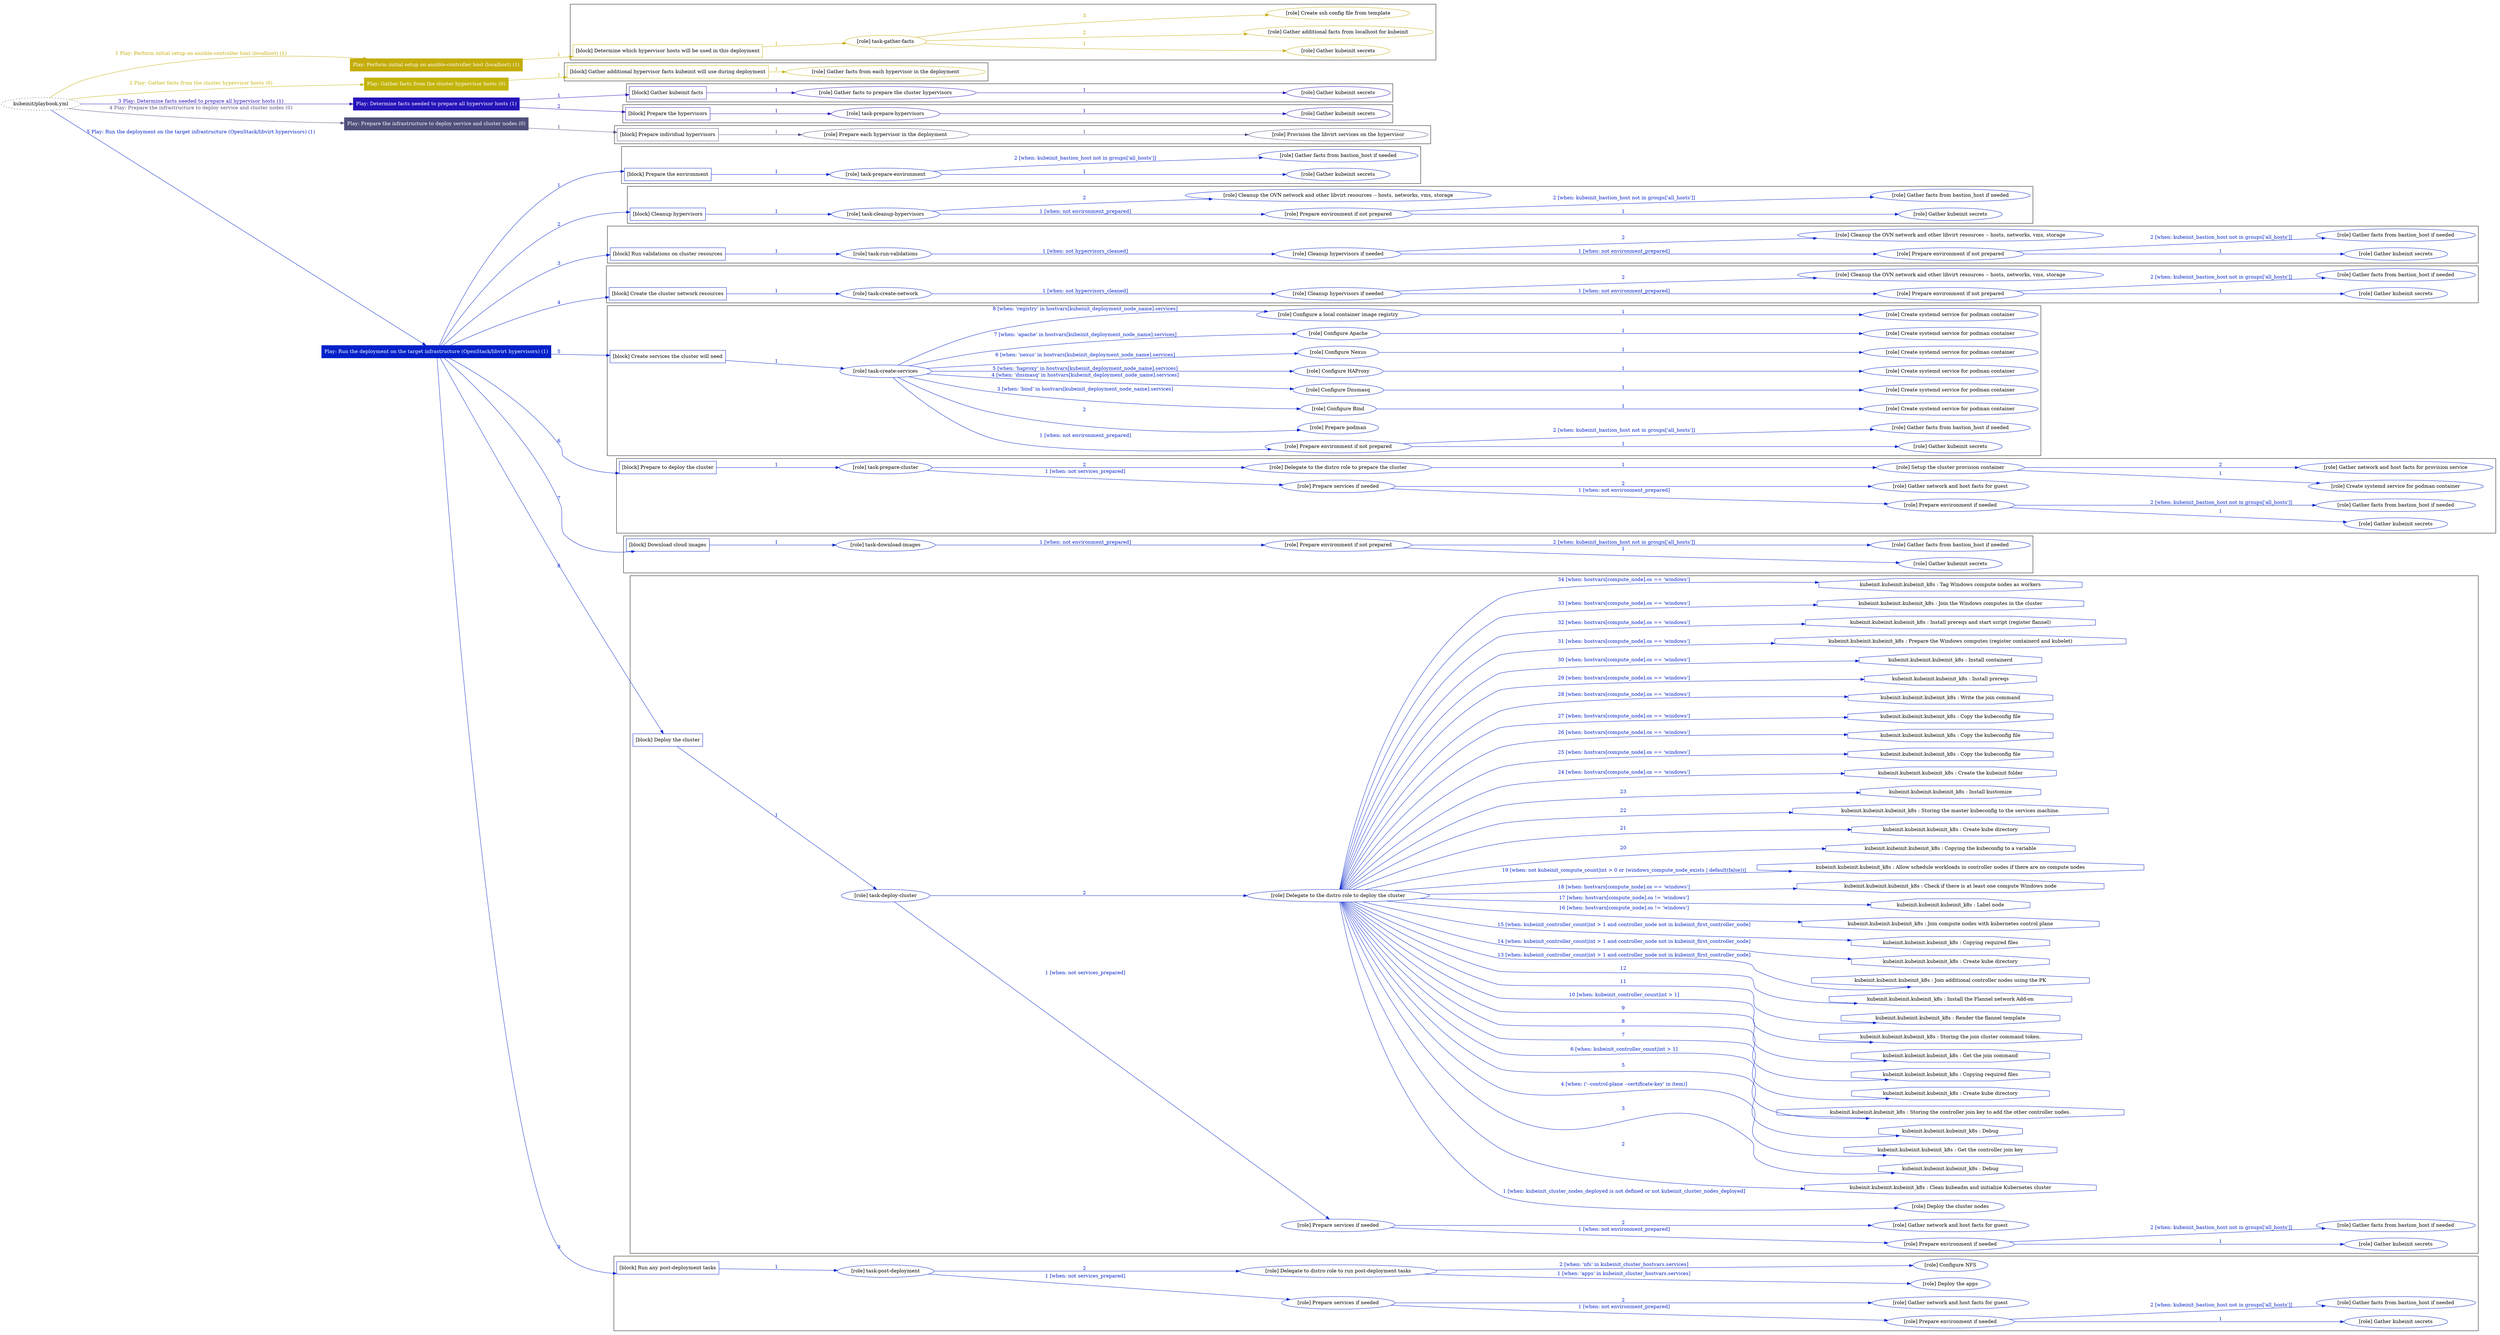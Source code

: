 digraph {
	graph [concentrate=true ordering=in rankdir=LR ratio=fill]
	edge [esep=5 sep=10]
	"kubeinit/playbook.yml" [URL="/home/runner/work/kubeinit/kubeinit/kubeinit/playbook.yml" id=playbook_e9510825 style=dotted]
	"kubeinit/playbook.yml" -> play_8730be8c [label="1 Play: Perform initial setup on ansible-controller host (localhost) (1)" color="#c4ac08" fontcolor="#c4ac08" id=edge_play_8730be8c labeltooltip="1 Play: Perform initial setup on ansible-controller host (localhost) (1)" tooltip="1 Play: Perform initial setup on ansible-controller host (localhost) (1)"]
	subgraph "Play: Perform initial setup on ansible-controller host (localhost) (1)" {
		play_8730be8c [label="Play: Perform initial setup on ansible-controller host (localhost) (1)" URL="/home/runner/work/kubeinit/kubeinit/kubeinit/playbook.yml" color="#c4ac08" fontcolor="#ffffff" id=play_8730be8c shape=box style=filled tooltip=localhost]
		play_8730be8c -> block_a9883955 [label=1 color="#c4ac08" fontcolor="#c4ac08" id=edge_block_a9883955 labeltooltip=1 tooltip=1]
		subgraph cluster_block_a9883955 {
			block_a9883955 [label="[block] Determine which hypervisor hosts will be used in this deployment" URL="/home/runner/work/kubeinit/kubeinit/kubeinit/playbook.yml" color="#c4ac08" id=block_a9883955 labeltooltip="Determine which hypervisor hosts will be used in this deployment" shape=box tooltip="Determine which hypervisor hosts will be used in this deployment"]
			block_a9883955 -> role_b95018ca [label="1 " color="#c4ac08" fontcolor="#c4ac08" id=edge_role_b95018ca labeltooltip="1 " tooltip="1 "]
			subgraph "task-gather-facts" {
				role_b95018ca [label="[role] task-gather-facts" URL="/home/runner/work/kubeinit/kubeinit/kubeinit/playbook.yml" color="#c4ac08" id=role_b95018ca tooltip="task-gather-facts"]
				role_b95018ca -> role_d6f776a0 [label="1 " color="#c4ac08" fontcolor="#c4ac08" id=edge_role_d6f776a0 labeltooltip="1 " tooltip="1 "]
				subgraph "Gather kubeinit secrets" {
					role_d6f776a0 [label="[role] Gather kubeinit secrets" URL="/home/runner/.ansible/collections/ansible_collections/kubeinit/kubeinit/roles/kubeinit_prepare/tasks/build_hypervisors_group.yml" color="#c4ac08" id=role_d6f776a0 tooltip="Gather kubeinit secrets"]
				}
				role_b95018ca -> role_3dc9d0b1 [label="2 " color="#c4ac08" fontcolor="#c4ac08" id=edge_role_3dc9d0b1 labeltooltip="2 " tooltip="2 "]
				subgraph "Gather additional facts from localhost for kubeinit" {
					role_3dc9d0b1 [label="[role] Gather additional facts from localhost for kubeinit" URL="/home/runner/.ansible/collections/ansible_collections/kubeinit/kubeinit/roles/kubeinit_prepare/tasks/build_hypervisors_group.yml" color="#c4ac08" id=role_3dc9d0b1 tooltip="Gather additional facts from localhost for kubeinit"]
				}
				role_b95018ca -> role_147527cf [label="3 " color="#c4ac08" fontcolor="#c4ac08" id=edge_role_147527cf labeltooltip="3 " tooltip="3 "]
				subgraph "Create ssh config file from template" {
					role_147527cf [label="[role] Create ssh config file from template" URL="/home/runner/.ansible/collections/ansible_collections/kubeinit/kubeinit/roles/kubeinit_prepare/tasks/build_hypervisors_group.yml" color="#c4ac08" id=role_147527cf tooltip="Create ssh config file from template"]
				}
			}
		}
	}
	"kubeinit/playbook.yml" -> play_02eb6230 [label="2 Play: Gather facts from the cluster hypervisor hosts (0)" color="#c3b409" fontcolor="#c3b409" id=edge_play_02eb6230 labeltooltip="2 Play: Gather facts from the cluster hypervisor hosts (0)" tooltip="2 Play: Gather facts from the cluster hypervisor hosts (0)"]
	subgraph "Play: Gather facts from the cluster hypervisor hosts (0)" {
		play_02eb6230 [label="Play: Gather facts from the cluster hypervisor hosts (0)" URL="/home/runner/work/kubeinit/kubeinit/kubeinit/playbook.yml" color="#c3b409" fontcolor="#ffffff" id=play_02eb6230 shape=box style=filled tooltip="Play: Gather facts from the cluster hypervisor hosts (0)"]
		play_02eb6230 -> block_4411726d [label=1 color="#c3b409" fontcolor="#c3b409" id=edge_block_4411726d labeltooltip=1 tooltip=1]
		subgraph cluster_block_4411726d {
			block_4411726d [label="[block] Gather additional hypervisor facts kubeinit will use during deployment" URL="/home/runner/work/kubeinit/kubeinit/kubeinit/playbook.yml" color="#c3b409" id=block_4411726d labeltooltip="Gather additional hypervisor facts kubeinit will use during deployment" shape=box tooltip="Gather additional hypervisor facts kubeinit will use during deployment"]
			block_4411726d -> role_e200f3ae [label="1 " color="#c3b409" fontcolor="#c3b409" id=edge_role_e200f3ae labeltooltip="1 " tooltip="1 "]
			subgraph "Gather facts from each hypervisor in the deployment" {
				role_e200f3ae [label="[role] Gather facts from each hypervisor in the deployment" URL="/home/runner/work/kubeinit/kubeinit/kubeinit/playbook.yml" color="#c3b409" id=role_e200f3ae tooltip="Gather facts from each hypervisor in the deployment"]
			}
		}
	}
	"kubeinit/playbook.yml" -> play_247bb295 [label="3 Play: Determine facts needed to prepare all hypervisor hosts (1)" color="#2513b9" fontcolor="#2513b9" id=edge_play_247bb295 labeltooltip="3 Play: Determine facts needed to prepare all hypervisor hosts (1)" tooltip="3 Play: Determine facts needed to prepare all hypervisor hosts (1)"]
	subgraph "Play: Determine facts needed to prepare all hypervisor hosts (1)" {
		play_247bb295 [label="Play: Determine facts needed to prepare all hypervisor hosts (1)" URL="/home/runner/work/kubeinit/kubeinit/kubeinit/playbook.yml" color="#2513b9" fontcolor="#ffffff" id=play_247bb295 shape=box style=filled tooltip=localhost]
		play_247bb295 -> block_ebdf1890 [label=1 color="#2513b9" fontcolor="#2513b9" id=edge_block_ebdf1890 labeltooltip=1 tooltip=1]
		subgraph cluster_block_ebdf1890 {
			block_ebdf1890 [label="[block] Gather kubeinit facts" URL="/home/runner/work/kubeinit/kubeinit/kubeinit/playbook.yml" color="#2513b9" id=block_ebdf1890 labeltooltip="Gather kubeinit facts" shape=box tooltip="Gather kubeinit facts"]
			block_ebdf1890 -> role_be78a6ff [label="1 " color="#2513b9" fontcolor="#2513b9" id=edge_role_be78a6ff labeltooltip="1 " tooltip="1 "]
			subgraph "Gather facts to prepare the cluster hypervisors" {
				role_be78a6ff [label="[role] Gather facts to prepare the cluster hypervisors" URL="/home/runner/work/kubeinit/kubeinit/kubeinit/playbook.yml" color="#2513b9" id=role_be78a6ff tooltip="Gather facts to prepare the cluster hypervisors"]
				role_be78a6ff -> role_ddbc7310 [label="1 " color="#2513b9" fontcolor="#2513b9" id=edge_role_ddbc7310 labeltooltip="1 " tooltip="1 "]
				subgraph "Gather kubeinit secrets" {
					role_ddbc7310 [label="[role] Gather kubeinit secrets" URL="/home/runner/.ansible/collections/ansible_collections/kubeinit/kubeinit/roles/kubeinit_prepare/tasks/gather_kubeinit_facts.yml" color="#2513b9" id=role_ddbc7310 tooltip="Gather kubeinit secrets"]
				}
			}
		}
		play_247bb295 -> block_40dba04e [label=2 color="#2513b9" fontcolor="#2513b9" id=edge_block_40dba04e labeltooltip=2 tooltip=2]
		subgraph cluster_block_40dba04e {
			block_40dba04e [label="[block] Prepare the hypervisors" URL="/home/runner/work/kubeinit/kubeinit/kubeinit/playbook.yml" color="#2513b9" id=block_40dba04e labeltooltip="Prepare the hypervisors" shape=box tooltip="Prepare the hypervisors"]
			block_40dba04e -> role_911f3c0f [label="1 " color="#2513b9" fontcolor="#2513b9" id=edge_role_911f3c0f labeltooltip="1 " tooltip="1 "]
			subgraph "task-prepare-hypervisors" {
				role_911f3c0f [label="[role] task-prepare-hypervisors" URL="/home/runner/work/kubeinit/kubeinit/kubeinit/playbook.yml" color="#2513b9" id=role_911f3c0f tooltip="task-prepare-hypervisors"]
				role_911f3c0f -> role_9d95dafc [label="1 " color="#2513b9" fontcolor="#2513b9" id=edge_role_9d95dafc labeltooltip="1 " tooltip="1 "]
				subgraph "Gather kubeinit secrets" {
					role_9d95dafc [label="[role] Gather kubeinit secrets" URL="/home/runner/.ansible/collections/ansible_collections/kubeinit/kubeinit/roles/kubeinit_prepare/tasks/gather_kubeinit_facts.yml" color="#2513b9" id=role_9d95dafc tooltip="Gather kubeinit secrets"]
				}
			}
		}
	}
	"kubeinit/playbook.yml" -> play_3840362d [label="4 Play: Prepare the infrastructure to deploy service and cluster nodes (0)" color="#50507c" fontcolor="#50507c" id=edge_play_3840362d labeltooltip="4 Play: Prepare the infrastructure to deploy service and cluster nodes (0)" tooltip="4 Play: Prepare the infrastructure to deploy service and cluster nodes (0)"]
	subgraph "Play: Prepare the infrastructure to deploy service and cluster nodes (0)" {
		play_3840362d [label="Play: Prepare the infrastructure to deploy service and cluster nodes (0)" URL="/home/runner/work/kubeinit/kubeinit/kubeinit/playbook.yml" color="#50507c" fontcolor="#ffffff" id=play_3840362d shape=box style=filled tooltip="Play: Prepare the infrastructure to deploy service and cluster nodes (0)"]
		play_3840362d -> block_79284f4f [label=1 color="#50507c" fontcolor="#50507c" id=edge_block_79284f4f labeltooltip=1 tooltip=1]
		subgraph cluster_block_79284f4f {
			block_79284f4f [label="[block] Prepare individual hypervisors" URL="/home/runner/work/kubeinit/kubeinit/kubeinit/playbook.yml" color="#50507c" id=block_79284f4f labeltooltip="Prepare individual hypervisors" shape=box tooltip="Prepare individual hypervisors"]
			block_79284f4f -> role_003efc6a [label="1 " color="#50507c" fontcolor="#50507c" id=edge_role_003efc6a labeltooltip="1 " tooltip="1 "]
			subgraph "Prepare each hypervisor in the deployment" {
				role_003efc6a [label="[role] Prepare each hypervisor in the deployment" URL="/home/runner/work/kubeinit/kubeinit/kubeinit/playbook.yml" color="#50507c" id=role_003efc6a tooltip="Prepare each hypervisor in the deployment"]
				role_003efc6a -> role_f8c524b5 [label="1 " color="#50507c" fontcolor="#50507c" id=edge_role_f8c524b5 labeltooltip="1 " tooltip="1 "]
				subgraph "Provision the libvirt services on the hypervisor" {
					role_f8c524b5 [label="[role] Provision the libvirt services on the hypervisor" URL="/home/runner/.ansible/collections/ansible_collections/kubeinit/kubeinit/roles/kubeinit_prepare/tasks/prepare_hypervisor.yml" color="#50507c" id=role_f8c524b5 tooltip="Provision the libvirt services on the hypervisor"]
				}
			}
		}
	}
	"kubeinit/playbook.yml" -> play_7750b209 [label="5 Play: Run the deployment on the target infrastructure (OpenStack/libvirt hypervisors) (1)" color="#0221ca" fontcolor="#0221ca" id=edge_play_7750b209 labeltooltip="5 Play: Run the deployment on the target infrastructure (OpenStack/libvirt hypervisors) (1)" tooltip="5 Play: Run the deployment on the target infrastructure (OpenStack/libvirt hypervisors) (1)"]
	subgraph "Play: Run the deployment on the target infrastructure (OpenStack/libvirt hypervisors) (1)" {
		play_7750b209 [label="Play: Run the deployment on the target infrastructure (OpenStack/libvirt hypervisors) (1)" URL="/home/runner/work/kubeinit/kubeinit/kubeinit/playbook.yml" color="#0221ca" fontcolor="#ffffff" id=play_7750b209 shape=box style=filled tooltip=localhost]
		play_7750b209 -> block_291ec418 [label=1 color="#0221ca" fontcolor="#0221ca" id=edge_block_291ec418 labeltooltip=1 tooltip=1]
		subgraph cluster_block_291ec418 {
			block_291ec418 [label="[block] Prepare the environment" URL="/home/runner/work/kubeinit/kubeinit/kubeinit/playbook.yml" color="#0221ca" id=block_291ec418 labeltooltip="Prepare the environment" shape=box tooltip="Prepare the environment"]
			block_291ec418 -> role_7dbbcc26 [label="1 " color="#0221ca" fontcolor="#0221ca" id=edge_role_7dbbcc26 labeltooltip="1 " tooltip="1 "]
			subgraph "task-prepare-environment" {
				role_7dbbcc26 [label="[role] task-prepare-environment" URL="/home/runner/work/kubeinit/kubeinit/kubeinit/playbook.yml" color="#0221ca" id=role_7dbbcc26 tooltip="task-prepare-environment"]
				role_7dbbcc26 -> role_2129f21b [label="1 " color="#0221ca" fontcolor="#0221ca" id=edge_role_2129f21b labeltooltip="1 " tooltip="1 "]
				subgraph "Gather kubeinit secrets" {
					role_2129f21b [label="[role] Gather kubeinit secrets" URL="/home/runner/.ansible/collections/ansible_collections/kubeinit/kubeinit/roles/kubeinit_prepare/tasks/gather_kubeinit_facts.yml" color="#0221ca" id=role_2129f21b tooltip="Gather kubeinit secrets"]
				}
				role_7dbbcc26 -> role_c066d9bf [label="2 [when: kubeinit_bastion_host not in groups['all_hosts']]" color="#0221ca" fontcolor="#0221ca" id=edge_role_c066d9bf labeltooltip="2 [when: kubeinit_bastion_host not in groups['all_hosts']]" tooltip="2 [when: kubeinit_bastion_host not in groups['all_hosts']]"]
				subgraph "Gather facts from bastion_host if needed" {
					role_c066d9bf [label="[role] Gather facts from bastion_host if needed" URL="/home/runner/.ansible/collections/ansible_collections/kubeinit/kubeinit/roles/kubeinit_prepare/tasks/main.yml" color="#0221ca" id=role_c066d9bf tooltip="Gather facts from bastion_host if needed"]
				}
			}
		}
		play_7750b209 -> block_710f4d89 [label=2 color="#0221ca" fontcolor="#0221ca" id=edge_block_710f4d89 labeltooltip=2 tooltip=2]
		subgraph cluster_block_710f4d89 {
			block_710f4d89 [label="[block] Cleanup hypervisors" URL="/home/runner/work/kubeinit/kubeinit/kubeinit/playbook.yml" color="#0221ca" id=block_710f4d89 labeltooltip="Cleanup hypervisors" shape=box tooltip="Cleanup hypervisors"]
			block_710f4d89 -> role_bf98e37d [label="1 " color="#0221ca" fontcolor="#0221ca" id=edge_role_bf98e37d labeltooltip="1 " tooltip="1 "]
			subgraph "task-cleanup-hypervisors" {
				role_bf98e37d [label="[role] task-cleanup-hypervisors" URL="/home/runner/work/kubeinit/kubeinit/kubeinit/playbook.yml" color="#0221ca" id=role_bf98e37d tooltip="task-cleanup-hypervisors"]
				role_bf98e37d -> role_9b365d2c [label="1 [when: not environment_prepared]" color="#0221ca" fontcolor="#0221ca" id=edge_role_9b365d2c labeltooltip="1 [when: not environment_prepared]" tooltip="1 [when: not environment_prepared]"]
				subgraph "Prepare environment if not prepared" {
					role_9b365d2c [label="[role] Prepare environment if not prepared" URL="/home/runner/.ansible/collections/ansible_collections/kubeinit/kubeinit/roles/kubeinit_libvirt/tasks/cleanup_hypervisors.yml" color="#0221ca" id=role_9b365d2c tooltip="Prepare environment if not prepared"]
					role_9b365d2c -> role_95b87013 [label="1 " color="#0221ca" fontcolor="#0221ca" id=edge_role_95b87013 labeltooltip="1 " tooltip="1 "]
					subgraph "Gather kubeinit secrets" {
						role_95b87013 [label="[role] Gather kubeinit secrets" URL="/home/runner/.ansible/collections/ansible_collections/kubeinit/kubeinit/roles/kubeinit_prepare/tasks/gather_kubeinit_facts.yml" color="#0221ca" id=role_95b87013 tooltip="Gather kubeinit secrets"]
					}
					role_9b365d2c -> role_f438d165 [label="2 [when: kubeinit_bastion_host not in groups['all_hosts']]" color="#0221ca" fontcolor="#0221ca" id=edge_role_f438d165 labeltooltip="2 [when: kubeinit_bastion_host not in groups['all_hosts']]" tooltip="2 [when: kubeinit_bastion_host not in groups['all_hosts']]"]
					subgraph "Gather facts from bastion_host if needed" {
						role_f438d165 [label="[role] Gather facts from bastion_host if needed" URL="/home/runner/.ansible/collections/ansible_collections/kubeinit/kubeinit/roles/kubeinit_prepare/tasks/main.yml" color="#0221ca" id=role_f438d165 tooltip="Gather facts from bastion_host if needed"]
					}
				}
				role_bf98e37d -> role_9ad6bddc [label="2 " color="#0221ca" fontcolor="#0221ca" id=edge_role_9ad6bddc labeltooltip="2 " tooltip="2 "]
				subgraph "Cleanup the OVN network and other libvirt resources -- hosts, networks, vms, storage" {
					role_9ad6bddc [label="[role] Cleanup the OVN network and other libvirt resources -- hosts, networks, vms, storage" URL="/home/runner/.ansible/collections/ansible_collections/kubeinit/kubeinit/roles/kubeinit_libvirt/tasks/cleanup_hypervisors.yml" color="#0221ca" id=role_9ad6bddc tooltip="Cleanup the OVN network and other libvirt resources -- hosts, networks, vms, storage"]
				}
			}
		}
		play_7750b209 -> block_fd4fd7fe [label=3 color="#0221ca" fontcolor="#0221ca" id=edge_block_fd4fd7fe labeltooltip=3 tooltip=3]
		subgraph cluster_block_fd4fd7fe {
			block_fd4fd7fe [label="[block] Run validations on cluster resources" URL="/home/runner/work/kubeinit/kubeinit/kubeinit/playbook.yml" color="#0221ca" id=block_fd4fd7fe labeltooltip="Run validations on cluster resources" shape=box tooltip="Run validations on cluster resources"]
			block_fd4fd7fe -> role_643b71b3 [label="1 " color="#0221ca" fontcolor="#0221ca" id=edge_role_643b71b3 labeltooltip="1 " tooltip="1 "]
			subgraph "task-run-validations" {
				role_643b71b3 [label="[role] task-run-validations" URL="/home/runner/work/kubeinit/kubeinit/kubeinit/playbook.yml" color="#0221ca" id=role_643b71b3 tooltip="task-run-validations"]
				role_643b71b3 -> role_b4a506cb [label="1 [when: not hypervisors_cleaned]" color="#0221ca" fontcolor="#0221ca" id=edge_role_b4a506cb labeltooltip="1 [when: not hypervisors_cleaned]" tooltip="1 [when: not hypervisors_cleaned]"]
				subgraph "Cleanup hypervisors if needed" {
					role_b4a506cb [label="[role] Cleanup hypervisors if needed" URL="/home/runner/.ansible/collections/ansible_collections/kubeinit/kubeinit/roles/kubeinit_validations/tasks/main.yml" color="#0221ca" id=role_b4a506cb tooltip="Cleanup hypervisors if needed"]
					role_b4a506cb -> role_35d21231 [label="1 [when: not environment_prepared]" color="#0221ca" fontcolor="#0221ca" id=edge_role_35d21231 labeltooltip="1 [when: not environment_prepared]" tooltip="1 [when: not environment_prepared]"]
					subgraph "Prepare environment if not prepared" {
						role_35d21231 [label="[role] Prepare environment if not prepared" URL="/home/runner/.ansible/collections/ansible_collections/kubeinit/kubeinit/roles/kubeinit_libvirt/tasks/cleanup_hypervisors.yml" color="#0221ca" id=role_35d21231 tooltip="Prepare environment if not prepared"]
						role_35d21231 -> role_cb3a4c67 [label="1 " color="#0221ca" fontcolor="#0221ca" id=edge_role_cb3a4c67 labeltooltip="1 " tooltip="1 "]
						subgraph "Gather kubeinit secrets" {
							role_cb3a4c67 [label="[role] Gather kubeinit secrets" URL="/home/runner/.ansible/collections/ansible_collections/kubeinit/kubeinit/roles/kubeinit_prepare/tasks/gather_kubeinit_facts.yml" color="#0221ca" id=role_cb3a4c67 tooltip="Gather kubeinit secrets"]
						}
						role_35d21231 -> role_6d3e4dc8 [label="2 [when: kubeinit_bastion_host not in groups['all_hosts']]" color="#0221ca" fontcolor="#0221ca" id=edge_role_6d3e4dc8 labeltooltip="2 [when: kubeinit_bastion_host not in groups['all_hosts']]" tooltip="2 [when: kubeinit_bastion_host not in groups['all_hosts']]"]
						subgraph "Gather facts from bastion_host if needed" {
							role_6d3e4dc8 [label="[role] Gather facts from bastion_host if needed" URL="/home/runner/.ansible/collections/ansible_collections/kubeinit/kubeinit/roles/kubeinit_prepare/tasks/main.yml" color="#0221ca" id=role_6d3e4dc8 tooltip="Gather facts from bastion_host if needed"]
						}
					}
					role_b4a506cb -> role_1993c9ba [label="2 " color="#0221ca" fontcolor="#0221ca" id=edge_role_1993c9ba labeltooltip="2 " tooltip="2 "]
					subgraph "Cleanup the OVN network and other libvirt resources -- hosts, networks, vms, storage" {
						role_1993c9ba [label="[role] Cleanup the OVN network and other libvirt resources -- hosts, networks, vms, storage" URL="/home/runner/.ansible/collections/ansible_collections/kubeinit/kubeinit/roles/kubeinit_libvirt/tasks/cleanup_hypervisors.yml" color="#0221ca" id=role_1993c9ba tooltip="Cleanup the OVN network and other libvirt resources -- hosts, networks, vms, storage"]
					}
				}
			}
		}
		play_7750b209 -> block_e7a6d226 [label=4 color="#0221ca" fontcolor="#0221ca" id=edge_block_e7a6d226 labeltooltip=4 tooltip=4]
		subgraph cluster_block_e7a6d226 {
			block_e7a6d226 [label="[block] Create the cluster network resources" URL="/home/runner/work/kubeinit/kubeinit/kubeinit/playbook.yml" color="#0221ca" id=block_e7a6d226 labeltooltip="Create the cluster network resources" shape=box tooltip="Create the cluster network resources"]
			block_e7a6d226 -> role_48cd3996 [label="1 " color="#0221ca" fontcolor="#0221ca" id=edge_role_48cd3996 labeltooltip="1 " tooltip="1 "]
			subgraph "task-create-network" {
				role_48cd3996 [label="[role] task-create-network" URL="/home/runner/work/kubeinit/kubeinit/kubeinit/playbook.yml" color="#0221ca" id=role_48cd3996 tooltip="task-create-network"]
				role_48cd3996 -> role_7ebf3b61 [label="1 [when: not hypervisors_cleaned]" color="#0221ca" fontcolor="#0221ca" id=edge_role_7ebf3b61 labeltooltip="1 [when: not hypervisors_cleaned]" tooltip="1 [when: not hypervisors_cleaned]"]
				subgraph "Cleanup hypervisors if needed" {
					role_7ebf3b61 [label="[role] Cleanup hypervisors if needed" URL="/home/runner/.ansible/collections/ansible_collections/kubeinit/kubeinit/roles/kubeinit_libvirt/tasks/create_network.yml" color="#0221ca" id=role_7ebf3b61 tooltip="Cleanup hypervisors if needed"]
					role_7ebf3b61 -> role_48dc73f2 [label="1 [when: not environment_prepared]" color="#0221ca" fontcolor="#0221ca" id=edge_role_48dc73f2 labeltooltip="1 [when: not environment_prepared]" tooltip="1 [when: not environment_prepared]"]
					subgraph "Prepare environment if not prepared" {
						role_48dc73f2 [label="[role] Prepare environment if not prepared" URL="/home/runner/.ansible/collections/ansible_collections/kubeinit/kubeinit/roles/kubeinit_libvirt/tasks/cleanup_hypervisors.yml" color="#0221ca" id=role_48dc73f2 tooltip="Prepare environment if not prepared"]
						role_48dc73f2 -> role_49c9876e [label="1 " color="#0221ca" fontcolor="#0221ca" id=edge_role_49c9876e labeltooltip="1 " tooltip="1 "]
						subgraph "Gather kubeinit secrets" {
							role_49c9876e [label="[role] Gather kubeinit secrets" URL="/home/runner/.ansible/collections/ansible_collections/kubeinit/kubeinit/roles/kubeinit_prepare/tasks/gather_kubeinit_facts.yml" color="#0221ca" id=role_49c9876e tooltip="Gather kubeinit secrets"]
						}
						role_48dc73f2 -> role_13c3445d [label="2 [when: kubeinit_bastion_host not in groups['all_hosts']]" color="#0221ca" fontcolor="#0221ca" id=edge_role_13c3445d labeltooltip="2 [when: kubeinit_bastion_host not in groups['all_hosts']]" tooltip="2 [when: kubeinit_bastion_host not in groups['all_hosts']]"]
						subgraph "Gather facts from bastion_host if needed" {
							role_13c3445d [label="[role] Gather facts from bastion_host if needed" URL="/home/runner/.ansible/collections/ansible_collections/kubeinit/kubeinit/roles/kubeinit_prepare/tasks/main.yml" color="#0221ca" id=role_13c3445d tooltip="Gather facts from bastion_host if needed"]
						}
					}
					role_7ebf3b61 -> role_c5d0416b [label="2 " color="#0221ca" fontcolor="#0221ca" id=edge_role_c5d0416b labeltooltip="2 " tooltip="2 "]
					subgraph "Cleanup the OVN network and other libvirt resources -- hosts, networks, vms, storage" {
						role_c5d0416b [label="[role] Cleanup the OVN network and other libvirt resources -- hosts, networks, vms, storage" URL="/home/runner/.ansible/collections/ansible_collections/kubeinit/kubeinit/roles/kubeinit_libvirt/tasks/cleanup_hypervisors.yml" color="#0221ca" id=role_c5d0416b tooltip="Cleanup the OVN network and other libvirt resources -- hosts, networks, vms, storage"]
					}
				}
			}
		}
		play_7750b209 -> block_70e3d95b [label=5 color="#0221ca" fontcolor="#0221ca" id=edge_block_70e3d95b labeltooltip=5 tooltip=5]
		subgraph cluster_block_70e3d95b {
			block_70e3d95b [label="[block] Create services the cluster will need" URL="/home/runner/work/kubeinit/kubeinit/kubeinit/playbook.yml" color="#0221ca" id=block_70e3d95b labeltooltip="Create services the cluster will need" shape=box tooltip="Create services the cluster will need"]
			block_70e3d95b -> role_071b74c5 [label="1 " color="#0221ca" fontcolor="#0221ca" id=edge_role_071b74c5 labeltooltip="1 " tooltip="1 "]
			subgraph "task-create-services" {
				role_071b74c5 [label="[role] task-create-services" URL="/home/runner/work/kubeinit/kubeinit/kubeinit/playbook.yml" color="#0221ca" id=role_071b74c5 tooltip="task-create-services"]
				role_071b74c5 -> role_cdbec8ae [label="1 [when: not environment_prepared]" color="#0221ca" fontcolor="#0221ca" id=edge_role_cdbec8ae labeltooltip="1 [when: not environment_prepared]" tooltip="1 [when: not environment_prepared]"]
				subgraph "Prepare environment if not prepared" {
					role_cdbec8ae [label="[role] Prepare environment if not prepared" URL="/home/runner/.ansible/collections/ansible_collections/kubeinit/kubeinit/roles/kubeinit_services/tasks/main.yml" color="#0221ca" id=role_cdbec8ae tooltip="Prepare environment if not prepared"]
					role_cdbec8ae -> role_528f3141 [label="1 " color="#0221ca" fontcolor="#0221ca" id=edge_role_528f3141 labeltooltip="1 " tooltip="1 "]
					subgraph "Gather kubeinit secrets" {
						role_528f3141 [label="[role] Gather kubeinit secrets" URL="/home/runner/.ansible/collections/ansible_collections/kubeinit/kubeinit/roles/kubeinit_prepare/tasks/gather_kubeinit_facts.yml" color="#0221ca" id=role_528f3141 tooltip="Gather kubeinit secrets"]
					}
					role_cdbec8ae -> role_7e9410d3 [label="2 [when: kubeinit_bastion_host not in groups['all_hosts']]" color="#0221ca" fontcolor="#0221ca" id=edge_role_7e9410d3 labeltooltip="2 [when: kubeinit_bastion_host not in groups['all_hosts']]" tooltip="2 [when: kubeinit_bastion_host not in groups['all_hosts']]"]
					subgraph "Gather facts from bastion_host if needed" {
						role_7e9410d3 [label="[role] Gather facts from bastion_host if needed" URL="/home/runner/.ansible/collections/ansible_collections/kubeinit/kubeinit/roles/kubeinit_prepare/tasks/main.yml" color="#0221ca" id=role_7e9410d3 tooltip="Gather facts from bastion_host if needed"]
					}
				}
				role_071b74c5 -> role_319d91c3 [label="2 " color="#0221ca" fontcolor="#0221ca" id=edge_role_319d91c3 labeltooltip="2 " tooltip="2 "]
				subgraph "Prepare podman" {
					role_319d91c3 [label="[role] Prepare podman" URL="/home/runner/.ansible/collections/ansible_collections/kubeinit/kubeinit/roles/kubeinit_services/tasks/00_create_service_pod.yml" color="#0221ca" id=role_319d91c3 tooltip="Prepare podman"]
				}
				role_071b74c5 -> role_b0f44a5c [label="3 [when: 'bind' in hostvars[kubeinit_deployment_node_name].services]" color="#0221ca" fontcolor="#0221ca" id=edge_role_b0f44a5c labeltooltip="3 [when: 'bind' in hostvars[kubeinit_deployment_node_name].services]" tooltip="3 [when: 'bind' in hostvars[kubeinit_deployment_node_name].services]"]
				subgraph "Configure Bind" {
					role_b0f44a5c [label="[role] Configure Bind" URL="/home/runner/.ansible/collections/ansible_collections/kubeinit/kubeinit/roles/kubeinit_services/tasks/start_services_containers.yml" color="#0221ca" id=role_b0f44a5c tooltip="Configure Bind"]
					role_b0f44a5c -> role_afdac205 [label="1 " color="#0221ca" fontcolor="#0221ca" id=edge_role_afdac205 labeltooltip="1 " tooltip="1 "]
					subgraph "Create systemd service for podman container" {
						role_afdac205 [label="[role] Create systemd service for podman container" URL="/home/runner/.ansible/collections/ansible_collections/kubeinit/kubeinit/roles/kubeinit_bind/tasks/main.yml" color="#0221ca" id=role_afdac205 tooltip="Create systemd service for podman container"]
					}
				}
				role_071b74c5 -> role_95b611d1 [label="4 [when: 'dnsmasq' in hostvars[kubeinit_deployment_node_name].services]" color="#0221ca" fontcolor="#0221ca" id=edge_role_95b611d1 labeltooltip="4 [when: 'dnsmasq' in hostvars[kubeinit_deployment_node_name].services]" tooltip="4 [when: 'dnsmasq' in hostvars[kubeinit_deployment_node_name].services]"]
				subgraph "Configure Dnsmasq" {
					role_95b611d1 [label="[role] Configure Dnsmasq" URL="/home/runner/.ansible/collections/ansible_collections/kubeinit/kubeinit/roles/kubeinit_services/tasks/start_services_containers.yml" color="#0221ca" id=role_95b611d1 tooltip="Configure Dnsmasq"]
					role_95b611d1 -> role_ce8ced3b [label="1 " color="#0221ca" fontcolor="#0221ca" id=edge_role_ce8ced3b labeltooltip="1 " tooltip="1 "]
					subgraph "Create systemd service for podman container" {
						role_ce8ced3b [label="[role] Create systemd service for podman container" URL="/home/runner/.ansible/collections/ansible_collections/kubeinit/kubeinit/roles/kubeinit_dnsmasq/tasks/main.yml" color="#0221ca" id=role_ce8ced3b tooltip="Create systemd service for podman container"]
					}
				}
				role_071b74c5 -> role_78663737 [label="5 [when: 'haproxy' in hostvars[kubeinit_deployment_node_name].services]" color="#0221ca" fontcolor="#0221ca" id=edge_role_78663737 labeltooltip="5 [when: 'haproxy' in hostvars[kubeinit_deployment_node_name].services]" tooltip="5 [when: 'haproxy' in hostvars[kubeinit_deployment_node_name].services]"]
				subgraph "Configure HAProxy" {
					role_78663737 [label="[role] Configure HAProxy" URL="/home/runner/.ansible/collections/ansible_collections/kubeinit/kubeinit/roles/kubeinit_services/tasks/start_services_containers.yml" color="#0221ca" id=role_78663737 tooltip="Configure HAProxy"]
					role_78663737 -> role_4bd6ea47 [label="1 " color="#0221ca" fontcolor="#0221ca" id=edge_role_4bd6ea47 labeltooltip="1 " tooltip="1 "]
					subgraph "Create systemd service for podman container" {
						role_4bd6ea47 [label="[role] Create systemd service for podman container" URL="/home/runner/.ansible/collections/ansible_collections/kubeinit/kubeinit/roles/kubeinit_haproxy/tasks/main.yml" color="#0221ca" id=role_4bd6ea47 tooltip="Create systemd service for podman container"]
					}
				}
				role_071b74c5 -> role_76cf1440 [label="6 [when: 'nexus' in hostvars[kubeinit_deployment_node_name].services]" color="#0221ca" fontcolor="#0221ca" id=edge_role_76cf1440 labeltooltip="6 [when: 'nexus' in hostvars[kubeinit_deployment_node_name].services]" tooltip="6 [when: 'nexus' in hostvars[kubeinit_deployment_node_name].services]"]
				subgraph "Configure Nexus" {
					role_76cf1440 [label="[role] Configure Nexus" URL="/home/runner/.ansible/collections/ansible_collections/kubeinit/kubeinit/roles/kubeinit_services/tasks/start_services_containers.yml" color="#0221ca" id=role_76cf1440 tooltip="Configure Nexus"]
					role_76cf1440 -> role_bb160ae7 [label="1 " color="#0221ca" fontcolor="#0221ca" id=edge_role_bb160ae7 labeltooltip="1 " tooltip="1 "]
					subgraph "Create systemd service for podman container" {
						role_bb160ae7 [label="[role] Create systemd service for podman container" URL="/home/runner/.ansible/collections/ansible_collections/kubeinit/kubeinit/roles/kubeinit_nexus/tasks/main.yml" color="#0221ca" id=role_bb160ae7 tooltip="Create systemd service for podman container"]
					}
				}
				role_071b74c5 -> role_9a25bc72 [label="7 [when: 'apache' in hostvars[kubeinit_deployment_node_name].services]" color="#0221ca" fontcolor="#0221ca" id=edge_role_9a25bc72 labeltooltip="7 [when: 'apache' in hostvars[kubeinit_deployment_node_name].services]" tooltip="7 [when: 'apache' in hostvars[kubeinit_deployment_node_name].services]"]
				subgraph "Configure Apache" {
					role_9a25bc72 [label="[role] Configure Apache" URL="/home/runner/.ansible/collections/ansible_collections/kubeinit/kubeinit/roles/kubeinit_services/tasks/start_services_containers.yml" color="#0221ca" id=role_9a25bc72 tooltip="Configure Apache"]
					role_9a25bc72 -> role_221ec64a [label="1 " color="#0221ca" fontcolor="#0221ca" id=edge_role_221ec64a labeltooltip="1 " tooltip="1 "]
					subgraph "Create systemd service for podman container" {
						role_221ec64a [label="[role] Create systemd service for podman container" URL="/home/runner/.ansible/collections/ansible_collections/kubeinit/kubeinit/roles/kubeinit_apache/tasks/main.yml" color="#0221ca" id=role_221ec64a tooltip="Create systemd service for podman container"]
					}
				}
				role_071b74c5 -> role_a6106232 [label="8 [when: 'registry' in hostvars[kubeinit_deployment_node_name].services]" color="#0221ca" fontcolor="#0221ca" id=edge_role_a6106232 labeltooltip="8 [when: 'registry' in hostvars[kubeinit_deployment_node_name].services]" tooltip="8 [when: 'registry' in hostvars[kubeinit_deployment_node_name].services]"]
				subgraph "Configure a local container image registry" {
					role_a6106232 [label="[role] Configure a local container image registry" URL="/home/runner/.ansible/collections/ansible_collections/kubeinit/kubeinit/roles/kubeinit_services/tasks/start_services_containers.yml" color="#0221ca" id=role_a6106232 tooltip="Configure a local container image registry"]
					role_a6106232 -> role_6ea3fc6e [label="1 " color="#0221ca" fontcolor="#0221ca" id=edge_role_6ea3fc6e labeltooltip="1 " tooltip="1 "]
					subgraph "Create systemd service for podman container" {
						role_6ea3fc6e [label="[role] Create systemd service for podman container" URL="/home/runner/.ansible/collections/ansible_collections/kubeinit/kubeinit/roles/kubeinit_registry/tasks/main.yml" color="#0221ca" id=role_6ea3fc6e tooltip="Create systemd service for podman container"]
					}
				}
			}
		}
		play_7750b209 -> block_1b475edc [label=6 color="#0221ca" fontcolor="#0221ca" id=edge_block_1b475edc labeltooltip=6 tooltip=6]
		subgraph cluster_block_1b475edc {
			block_1b475edc [label="[block] Prepare to deploy the cluster" URL="/home/runner/work/kubeinit/kubeinit/kubeinit/playbook.yml" color="#0221ca" id=block_1b475edc labeltooltip="Prepare to deploy the cluster" shape=box tooltip="Prepare to deploy the cluster"]
			block_1b475edc -> role_276b3ab9 [label="1 " color="#0221ca" fontcolor="#0221ca" id=edge_role_276b3ab9 labeltooltip="1 " tooltip="1 "]
			subgraph "task-prepare-cluster" {
				role_276b3ab9 [label="[role] task-prepare-cluster" URL="/home/runner/work/kubeinit/kubeinit/kubeinit/playbook.yml" color="#0221ca" id=role_276b3ab9 tooltip="task-prepare-cluster"]
				role_276b3ab9 -> role_f5d45ecc [label="1 [when: not services_prepared]" color="#0221ca" fontcolor="#0221ca" id=edge_role_f5d45ecc labeltooltip="1 [when: not services_prepared]" tooltip="1 [when: not services_prepared]"]
				subgraph "Prepare services if needed" {
					role_f5d45ecc [label="[role] Prepare services if needed" URL="/home/runner/.ansible/collections/ansible_collections/kubeinit/kubeinit/roles/kubeinit_prepare/tasks/prepare_cluster.yml" color="#0221ca" id=role_f5d45ecc tooltip="Prepare services if needed"]
					role_f5d45ecc -> role_29c99174 [label="1 [when: not environment_prepared]" color="#0221ca" fontcolor="#0221ca" id=edge_role_29c99174 labeltooltip="1 [when: not environment_prepared]" tooltip="1 [when: not environment_prepared]"]
					subgraph "Prepare environment if needed" {
						role_29c99174 [label="[role] Prepare environment if needed" URL="/home/runner/.ansible/collections/ansible_collections/kubeinit/kubeinit/roles/kubeinit_services/tasks/prepare_services.yml" color="#0221ca" id=role_29c99174 tooltip="Prepare environment if needed"]
						role_29c99174 -> role_18e6fa8d [label="1 " color="#0221ca" fontcolor="#0221ca" id=edge_role_18e6fa8d labeltooltip="1 " tooltip="1 "]
						subgraph "Gather kubeinit secrets" {
							role_18e6fa8d [label="[role] Gather kubeinit secrets" URL="/home/runner/.ansible/collections/ansible_collections/kubeinit/kubeinit/roles/kubeinit_prepare/tasks/gather_kubeinit_facts.yml" color="#0221ca" id=role_18e6fa8d tooltip="Gather kubeinit secrets"]
						}
						role_29c99174 -> role_328e5cb6 [label="2 [when: kubeinit_bastion_host not in groups['all_hosts']]" color="#0221ca" fontcolor="#0221ca" id=edge_role_328e5cb6 labeltooltip="2 [when: kubeinit_bastion_host not in groups['all_hosts']]" tooltip="2 [when: kubeinit_bastion_host not in groups['all_hosts']]"]
						subgraph "Gather facts from bastion_host if needed" {
							role_328e5cb6 [label="[role] Gather facts from bastion_host if needed" URL="/home/runner/.ansible/collections/ansible_collections/kubeinit/kubeinit/roles/kubeinit_prepare/tasks/main.yml" color="#0221ca" id=role_328e5cb6 tooltip="Gather facts from bastion_host if needed"]
						}
					}
					role_f5d45ecc -> role_09ff7f3d [label="2 " color="#0221ca" fontcolor="#0221ca" id=edge_role_09ff7f3d labeltooltip="2 " tooltip="2 "]
					subgraph "Gather network and host facts for guest" {
						role_09ff7f3d [label="[role] Gather network and host facts for guest" URL="/home/runner/.ansible/collections/ansible_collections/kubeinit/kubeinit/roles/kubeinit_services/tasks/prepare_services.yml" color="#0221ca" id=role_09ff7f3d tooltip="Gather network and host facts for guest"]
					}
				}
				role_276b3ab9 -> role_114d73f4 [label="2 " color="#0221ca" fontcolor="#0221ca" id=edge_role_114d73f4 labeltooltip="2 " tooltip="2 "]
				subgraph "Delegate to the distro role to prepare the cluster" {
					role_114d73f4 [label="[role] Delegate to the distro role to prepare the cluster" URL="/home/runner/.ansible/collections/ansible_collections/kubeinit/kubeinit/roles/kubeinit_prepare/tasks/prepare_cluster.yml" color="#0221ca" id=role_114d73f4 tooltip="Delegate to the distro role to prepare the cluster"]
					role_114d73f4 -> role_7fdaddc2 [label="1 " color="#0221ca" fontcolor="#0221ca" id=edge_role_7fdaddc2 labeltooltip="1 " tooltip="1 "]
					subgraph "Setup the cluster provision container" {
						role_7fdaddc2 [label="[role] Setup the cluster provision container" URL="/home/runner/.ansible/collections/ansible_collections/kubeinit/kubeinit/roles/kubeinit_k8s/tasks/prepare_cluster.yml" color="#0221ca" id=role_7fdaddc2 tooltip="Setup the cluster provision container"]
						role_7fdaddc2 -> role_a2de7882 [label="1 " color="#0221ca" fontcolor="#0221ca" id=edge_role_a2de7882 labeltooltip="1 " tooltip="1 "]
						subgraph "Create systemd service for podman container" {
							role_a2de7882 [label="[role] Create systemd service for podman container" URL="/home/runner/.ansible/collections/ansible_collections/kubeinit/kubeinit/roles/kubeinit_services/tasks/create_provision_container.yml" color="#0221ca" id=role_a2de7882 tooltip="Create systemd service for podman container"]
						}
						role_7fdaddc2 -> role_d0e40184 [label="2 " color="#0221ca" fontcolor="#0221ca" id=edge_role_d0e40184 labeltooltip="2 " tooltip="2 "]
						subgraph "Gather network and host facts for provision service" {
							role_d0e40184 [label="[role] Gather network and host facts for provision service" URL="/home/runner/.ansible/collections/ansible_collections/kubeinit/kubeinit/roles/kubeinit_services/tasks/create_provision_container.yml" color="#0221ca" id=role_d0e40184 tooltip="Gather network and host facts for provision service"]
						}
					}
				}
			}
		}
		play_7750b209 -> block_2009241c [label=7 color="#0221ca" fontcolor="#0221ca" id=edge_block_2009241c labeltooltip=7 tooltip=7]
		subgraph cluster_block_2009241c {
			block_2009241c [label="[block] Download cloud images" URL="/home/runner/work/kubeinit/kubeinit/kubeinit/playbook.yml" color="#0221ca" id=block_2009241c labeltooltip="Download cloud images" shape=box tooltip="Download cloud images"]
			block_2009241c -> role_308cf076 [label="1 " color="#0221ca" fontcolor="#0221ca" id=edge_role_308cf076 labeltooltip="1 " tooltip="1 "]
			subgraph "task-download-images" {
				role_308cf076 [label="[role] task-download-images" URL="/home/runner/work/kubeinit/kubeinit/kubeinit/playbook.yml" color="#0221ca" id=role_308cf076 tooltip="task-download-images"]
				role_308cf076 -> role_b4855eb6 [label="1 [when: not environment_prepared]" color="#0221ca" fontcolor="#0221ca" id=edge_role_b4855eb6 labeltooltip="1 [when: not environment_prepared]" tooltip="1 [when: not environment_prepared]"]
				subgraph "Prepare environment if not prepared" {
					role_b4855eb6 [label="[role] Prepare environment if not prepared" URL="/home/runner/.ansible/collections/ansible_collections/kubeinit/kubeinit/roles/kubeinit_libvirt/tasks/download_cloud_images.yml" color="#0221ca" id=role_b4855eb6 tooltip="Prepare environment if not prepared"]
					role_b4855eb6 -> role_47bed470 [label="1 " color="#0221ca" fontcolor="#0221ca" id=edge_role_47bed470 labeltooltip="1 " tooltip="1 "]
					subgraph "Gather kubeinit secrets" {
						role_47bed470 [label="[role] Gather kubeinit secrets" URL="/home/runner/.ansible/collections/ansible_collections/kubeinit/kubeinit/roles/kubeinit_prepare/tasks/gather_kubeinit_facts.yml" color="#0221ca" id=role_47bed470 tooltip="Gather kubeinit secrets"]
					}
					role_b4855eb6 -> role_9576d146 [label="2 [when: kubeinit_bastion_host not in groups['all_hosts']]" color="#0221ca" fontcolor="#0221ca" id=edge_role_9576d146 labeltooltip="2 [when: kubeinit_bastion_host not in groups['all_hosts']]" tooltip="2 [when: kubeinit_bastion_host not in groups['all_hosts']]"]
					subgraph "Gather facts from bastion_host if needed" {
						role_9576d146 [label="[role] Gather facts from bastion_host if needed" URL="/home/runner/.ansible/collections/ansible_collections/kubeinit/kubeinit/roles/kubeinit_prepare/tasks/main.yml" color="#0221ca" id=role_9576d146 tooltip="Gather facts from bastion_host if needed"]
					}
				}
			}
		}
		play_7750b209 -> block_f5f35630 [label=8 color="#0221ca" fontcolor="#0221ca" id=edge_block_f5f35630 labeltooltip=8 tooltip=8]
		subgraph cluster_block_f5f35630 {
			block_f5f35630 [label="[block] Deploy the cluster" URL="/home/runner/work/kubeinit/kubeinit/kubeinit/playbook.yml" color="#0221ca" id=block_f5f35630 labeltooltip="Deploy the cluster" shape=box tooltip="Deploy the cluster"]
			block_f5f35630 -> role_37c27e1b [label="1 " color="#0221ca" fontcolor="#0221ca" id=edge_role_37c27e1b labeltooltip="1 " tooltip="1 "]
			subgraph "task-deploy-cluster" {
				role_37c27e1b [label="[role] task-deploy-cluster" URL="/home/runner/work/kubeinit/kubeinit/kubeinit/playbook.yml" color="#0221ca" id=role_37c27e1b tooltip="task-deploy-cluster"]
				role_37c27e1b -> role_0eed2b26 [label="1 [when: not services_prepared]" color="#0221ca" fontcolor="#0221ca" id=edge_role_0eed2b26 labeltooltip="1 [when: not services_prepared]" tooltip="1 [when: not services_prepared]"]
				subgraph "Prepare services if needed" {
					role_0eed2b26 [label="[role] Prepare services if needed" URL="/home/runner/.ansible/collections/ansible_collections/kubeinit/kubeinit/roles/kubeinit_prepare/tasks/deploy_cluster.yml" color="#0221ca" id=role_0eed2b26 tooltip="Prepare services if needed"]
					role_0eed2b26 -> role_50a4ac98 [label="1 [when: not environment_prepared]" color="#0221ca" fontcolor="#0221ca" id=edge_role_50a4ac98 labeltooltip="1 [when: not environment_prepared]" tooltip="1 [when: not environment_prepared]"]
					subgraph "Prepare environment if needed" {
						role_50a4ac98 [label="[role] Prepare environment if needed" URL="/home/runner/.ansible/collections/ansible_collections/kubeinit/kubeinit/roles/kubeinit_services/tasks/prepare_services.yml" color="#0221ca" id=role_50a4ac98 tooltip="Prepare environment if needed"]
						role_50a4ac98 -> role_593788fb [label="1 " color="#0221ca" fontcolor="#0221ca" id=edge_role_593788fb labeltooltip="1 " tooltip="1 "]
						subgraph "Gather kubeinit secrets" {
							role_593788fb [label="[role] Gather kubeinit secrets" URL="/home/runner/.ansible/collections/ansible_collections/kubeinit/kubeinit/roles/kubeinit_prepare/tasks/gather_kubeinit_facts.yml" color="#0221ca" id=role_593788fb tooltip="Gather kubeinit secrets"]
						}
						role_50a4ac98 -> role_6bc25977 [label="2 [when: kubeinit_bastion_host not in groups['all_hosts']]" color="#0221ca" fontcolor="#0221ca" id=edge_role_6bc25977 labeltooltip="2 [when: kubeinit_bastion_host not in groups['all_hosts']]" tooltip="2 [when: kubeinit_bastion_host not in groups['all_hosts']]"]
						subgraph "Gather facts from bastion_host if needed" {
							role_6bc25977 [label="[role] Gather facts from bastion_host if needed" URL="/home/runner/.ansible/collections/ansible_collections/kubeinit/kubeinit/roles/kubeinit_prepare/tasks/main.yml" color="#0221ca" id=role_6bc25977 tooltip="Gather facts from bastion_host if needed"]
						}
					}
					role_0eed2b26 -> role_6f2a53ad [label="2 " color="#0221ca" fontcolor="#0221ca" id=edge_role_6f2a53ad labeltooltip="2 " tooltip="2 "]
					subgraph "Gather network and host facts for guest" {
						role_6f2a53ad [label="[role] Gather network and host facts for guest" URL="/home/runner/.ansible/collections/ansible_collections/kubeinit/kubeinit/roles/kubeinit_services/tasks/prepare_services.yml" color="#0221ca" id=role_6f2a53ad tooltip="Gather network and host facts for guest"]
					}
				}
				role_37c27e1b -> role_7388d629 [label="2 " color="#0221ca" fontcolor="#0221ca" id=edge_role_7388d629 labeltooltip="2 " tooltip="2 "]
				subgraph "Delegate to the distro role to deploy the cluster" {
					role_7388d629 [label="[role] Delegate to the distro role to deploy the cluster" URL="/home/runner/.ansible/collections/ansible_collections/kubeinit/kubeinit/roles/kubeinit_prepare/tasks/deploy_cluster.yml" color="#0221ca" id=role_7388d629 tooltip="Delegate to the distro role to deploy the cluster"]
					role_7388d629 -> role_a2201b21 [label="1 [when: kubeinit_cluster_nodes_deployed is not defined or not kubeinit_cluster_nodes_deployed]" color="#0221ca" fontcolor="#0221ca" id=edge_role_a2201b21 labeltooltip="1 [when: kubeinit_cluster_nodes_deployed is not defined or not kubeinit_cluster_nodes_deployed]" tooltip="1 [when: kubeinit_cluster_nodes_deployed is not defined or not kubeinit_cluster_nodes_deployed]"]
					subgraph "Deploy the cluster nodes" {
						role_a2201b21 [label="[role] Deploy the cluster nodes" URL="/home/runner/.ansible/collections/ansible_collections/kubeinit/kubeinit/roles/kubeinit_k8s/tasks/main.yml" color="#0221ca" id=role_a2201b21 tooltip="Deploy the cluster nodes"]
					}
					task_f9292c0b [label="kubeinit.kubeinit.kubeinit_k8s : Clean kubeadm and initialize Kubernetes cluster" URL="/home/runner/.ansible/collections/ansible_collections/kubeinit/kubeinit/roles/kubeinit_k8s/tasks/main.yml" color="#0221ca" id=task_f9292c0b shape=octagon tooltip="kubeinit.kubeinit.kubeinit_k8s : Clean kubeadm and initialize Kubernetes cluster"]
					role_7388d629 -> task_f9292c0b [label="2 " color="#0221ca" fontcolor="#0221ca" id=edge_task_f9292c0b labeltooltip="2 " tooltip="2 "]
					task_255a0b81 [label="kubeinit.kubeinit.kubeinit_k8s : Debug" URL="/home/runner/.ansible/collections/ansible_collections/kubeinit/kubeinit/roles/kubeinit_k8s/tasks/main.yml" color="#0221ca" id=task_255a0b81 shape=octagon tooltip="kubeinit.kubeinit.kubeinit_k8s : Debug"]
					role_7388d629 -> task_255a0b81 [label="3 " color="#0221ca" fontcolor="#0221ca" id=edge_task_255a0b81 labeltooltip="3 " tooltip="3 "]
					task_ce5d9756 [label="kubeinit.kubeinit.kubeinit_k8s : Get the controller join key" URL="/home/runner/.ansible/collections/ansible_collections/kubeinit/kubeinit/roles/kubeinit_k8s/tasks/main.yml" color="#0221ca" id=task_ce5d9756 shape=octagon tooltip="kubeinit.kubeinit.kubeinit_k8s : Get the controller join key"]
					role_7388d629 -> task_ce5d9756 [label="4 [when: ('--control-plane --certificate-key' in item)]" color="#0221ca" fontcolor="#0221ca" id=edge_task_ce5d9756 labeltooltip="4 [when: ('--control-plane --certificate-key' in item)]" tooltip="4 [when: ('--control-plane --certificate-key' in item)]"]
					task_318de50a [label="kubeinit.kubeinit.kubeinit_k8s : Debug" URL="/home/runner/.ansible/collections/ansible_collections/kubeinit/kubeinit/roles/kubeinit_k8s/tasks/main.yml" color="#0221ca" id=task_318de50a shape=octagon tooltip="kubeinit.kubeinit.kubeinit_k8s : Debug"]
					role_7388d629 -> task_318de50a [label="5 " color="#0221ca" fontcolor="#0221ca" id=edge_task_318de50a labeltooltip="5 " tooltip="5 "]
					task_c2b5c859 [label="kubeinit.kubeinit.kubeinit_k8s : Storing the controller join key to add the other controller nodes." URL="/home/runner/.ansible/collections/ansible_collections/kubeinit/kubeinit/roles/kubeinit_k8s/tasks/main.yml" color="#0221ca" id=task_c2b5c859 shape=octagon tooltip="kubeinit.kubeinit.kubeinit_k8s : Storing the controller join key to add the other controller nodes."]
					role_7388d629 -> task_c2b5c859 [label="6 [when: kubeinit_controller_count|int > 1]" color="#0221ca" fontcolor="#0221ca" id=edge_task_c2b5c859 labeltooltip="6 [when: kubeinit_controller_count|int > 1]" tooltip="6 [when: kubeinit_controller_count|int > 1]"]
					task_6c175f00 [label="kubeinit.kubeinit.kubeinit_k8s : Create kube directory" URL="/home/runner/.ansible/collections/ansible_collections/kubeinit/kubeinit/roles/kubeinit_k8s/tasks/main.yml" color="#0221ca" id=task_6c175f00 shape=octagon tooltip="kubeinit.kubeinit.kubeinit_k8s : Create kube directory"]
					role_7388d629 -> task_6c175f00 [label="7 " color="#0221ca" fontcolor="#0221ca" id=edge_task_6c175f00 labeltooltip="7 " tooltip="7 "]
					task_17696a6a [label="kubeinit.kubeinit.kubeinit_k8s : Copying required files" URL="/home/runner/.ansible/collections/ansible_collections/kubeinit/kubeinit/roles/kubeinit_k8s/tasks/main.yml" color="#0221ca" id=task_17696a6a shape=octagon tooltip="kubeinit.kubeinit.kubeinit_k8s : Copying required files"]
					role_7388d629 -> task_17696a6a [label="8 " color="#0221ca" fontcolor="#0221ca" id=edge_task_17696a6a labeltooltip="8 " tooltip="8 "]
					task_dd530581 [label="kubeinit.kubeinit.kubeinit_k8s : Get the join command" URL="/home/runner/.ansible/collections/ansible_collections/kubeinit/kubeinit/roles/kubeinit_k8s/tasks/main.yml" color="#0221ca" id=task_dd530581 shape=octagon tooltip="kubeinit.kubeinit.kubeinit_k8s : Get the join command"]
					role_7388d629 -> task_dd530581 [label="9 " color="#0221ca" fontcolor="#0221ca" id=edge_task_dd530581 labeltooltip="9 " tooltip="9 "]
					task_1ebb0173 [label="kubeinit.kubeinit.kubeinit_k8s : Storing the join cluster command token." URL="/home/runner/.ansible/collections/ansible_collections/kubeinit/kubeinit/roles/kubeinit_k8s/tasks/main.yml" color="#0221ca" id=task_1ebb0173 shape=octagon tooltip="kubeinit.kubeinit.kubeinit_k8s : Storing the join cluster command token."]
					role_7388d629 -> task_1ebb0173 [label="10 [when: kubeinit_controller_count|int > 1]" color="#0221ca" fontcolor="#0221ca" id=edge_task_1ebb0173 labeltooltip="10 [when: kubeinit_controller_count|int > 1]" tooltip="10 [when: kubeinit_controller_count|int > 1]"]
					task_5037adc2 [label="kubeinit.kubeinit.kubeinit_k8s : Render the flannel template" URL="/home/runner/.ansible/collections/ansible_collections/kubeinit/kubeinit/roles/kubeinit_k8s/tasks/main.yml" color="#0221ca" id=task_5037adc2 shape=octagon tooltip="kubeinit.kubeinit.kubeinit_k8s : Render the flannel template"]
					role_7388d629 -> task_5037adc2 [label="11 " color="#0221ca" fontcolor="#0221ca" id=edge_task_5037adc2 labeltooltip="11 " tooltip="11 "]
					task_5ca4aeb9 [label="kubeinit.kubeinit.kubeinit_k8s : Install the Flannel network Add-on" URL="/home/runner/.ansible/collections/ansible_collections/kubeinit/kubeinit/roles/kubeinit_k8s/tasks/main.yml" color="#0221ca" id=task_5ca4aeb9 shape=octagon tooltip="kubeinit.kubeinit.kubeinit_k8s : Install the Flannel network Add-on"]
					role_7388d629 -> task_5ca4aeb9 [label="12 " color="#0221ca" fontcolor="#0221ca" id=edge_task_5ca4aeb9 labeltooltip="12 " tooltip="12 "]
					task_da2af088 [label="kubeinit.kubeinit.kubeinit_k8s : Join additional controller nodes using the PK" URL="/home/runner/.ansible/collections/ansible_collections/kubeinit/kubeinit/roles/kubeinit_k8s/tasks/main.yml" color="#0221ca" id=task_da2af088 shape=octagon tooltip="kubeinit.kubeinit.kubeinit_k8s : Join additional controller nodes using the PK"]
					role_7388d629 -> task_da2af088 [label="13 [when: kubeinit_controller_count|int > 1 and controller_node not in kubeinit_first_controller_node]" color="#0221ca" fontcolor="#0221ca" id=edge_task_da2af088 labeltooltip="13 [when: kubeinit_controller_count|int > 1 and controller_node not in kubeinit_first_controller_node]" tooltip="13 [when: kubeinit_controller_count|int > 1 and controller_node not in kubeinit_first_controller_node]"]
					task_3e32dbaf [label="kubeinit.kubeinit.kubeinit_k8s : Create kube directory" URL="/home/runner/.ansible/collections/ansible_collections/kubeinit/kubeinit/roles/kubeinit_k8s/tasks/main.yml" color="#0221ca" id=task_3e32dbaf shape=octagon tooltip="kubeinit.kubeinit.kubeinit_k8s : Create kube directory"]
					role_7388d629 -> task_3e32dbaf [label="14 [when: kubeinit_controller_count|int > 1 and controller_node not in kubeinit_first_controller_node]" color="#0221ca" fontcolor="#0221ca" id=edge_task_3e32dbaf labeltooltip="14 [when: kubeinit_controller_count|int > 1 and controller_node not in kubeinit_first_controller_node]" tooltip="14 [when: kubeinit_controller_count|int > 1 and controller_node not in kubeinit_first_controller_node]"]
					task_af18b034 [label="kubeinit.kubeinit.kubeinit_k8s : Copying required files" URL="/home/runner/.ansible/collections/ansible_collections/kubeinit/kubeinit/roles/kubeinit_k8s/tasks/main.yml" color="#0221ca" id=task_af18b034 shape=octagon tooltip="kubeinit.kubeinit.kubeinit_k8s : Copying required files"]
					role_7388d629 -> task_af18b034 [label="15 [when: kubeinit_controller_count|int > 1 and controller_node not in kubeinit_first_controller_node]" color="#0221ca" fontcolor="#0221ca" id=edge_task_af18b034 labeltooltip="15 [when: kubeinit_controller_count|int > 1 and controller_node not in kubeinit_first_controller_node]" tooltip="15 [when: kubeinit_controller_count|int > 1 and controller_node not in kubeinit_first_controller_node]"]
					task_8ff83cec [label="kubeinit.kubeinit.kubeinit_k8s : Join compute nodes with kubernetes control plane" URL="/home/runner/.ansible/collections/ansible_collections/kubeinit/kubeinit/roles/kubeinit_k8s/tasks/main.yml" color="#0221ca" id=task_8ff83cec shape=octagon tooltip="kubeinit.kubeinit.kubeinit_k8s : Join compute nodes with kubernetes control plane"]
					role_7388d629 -> task_8ff83cec [label="16 [when: hostvars[compute_node].os != 'windows']" color="#0221ca" fontcolor="#0221ca" id=edge_task_8ff83cec labeltooltip="16 [when: hostvars[compute_node].os != 'windows']" tooltip="16 [when: hostvars[compute_node].os != 'windows']"]
					task_c4b2882d [label="kubeinit.kubeinit.kubeinit_k8s : Label node" URL="/home/runner/.ansible/collections/ansible_collections/kubeinit/kubeinit/roles/kubeinit_k8s/tasks/main.yml" color="#0221ca" id=task_c4b2882d shape=octagon tooltip="kubeinit.kubeinit.kubeinit_k8s : Label node"]
					role_7388d629 -> task_c4b2882d [label="17 [when: hostvars[compute_node].os != 'windows']" color="#0221ca" fontcolor="#0221ca" id=edge_task_c4b2882d labeltooltip="17 [when: hostvars[compute_node].os != 'windows']" tooltip="17 [when: hostvars[compute_node].os != 'windows']"]
					task_83aaee3a [label="kubeinit.kubeinit.kubeinit_k8s : Check if there is at least one compute Windows node" URL="/home/runner/.ansible/collections/ansible_collections/kubeinit/kubeinit/roles/kubeinit_k8s/tasks/main.yml" color="#0221ca" id=task_83aaee3a shape=octagon tooltip="kubeinit.kubeinit.kubeinit_k8s : Check if there is at least one compute Windows node"]
					role_7388d629 -> task_83aaee3a [label="18 [when: hostvars[compute_node].os == 'windows']" color="#0221ca" fontcolor="#0221ca" id=edge_task_83aaee3a labeltooltip="18 [when: hostvars[compute_node].os == 'windows']" tooltip="18 [when: hostvars[compute_node].os == 'windows']"]
					task_7d90490d [label="kubeinit.kubeinit.kubeinit_k8s : Allow schedule workloads in controller nodes if there are no compute nodes" URL="/home/runner/.ansible/collections/ansible_collections/kubeinit/kubeinit/roles/kubeinit_k8s/tasks/main.yml" color="#0221ca" id=task_7d90490d shape=octagon tooltip="kubeinit.kubeinit.kubeinit_k8s : Allow schedule workloads in controller nodes if there are no compute nodes"]
					role_7388d629 -> task_7d90490d [label="19 [when: not kubeinit_compute_count|int > 0 or (windows_compute_node_exists | default(false))]" color="#0221ca" fontcolor="#0221ca" id=edge_task_7d90490d labeltooltip="19 [when: not kubeinit_compute_count|int > 0 or (windows_compute_node_exists | default(false))]" tooltip="19 [when: not kubeinit_compute_count|int > 0 or (windows_compute_node_exists | default(false))]"]
					task_c8eeb05e [label="kubeinit.kubeinit.kubeinit_k8s : Copying the kubeconfig to a variable" URL="/home/runner/.ansible/collections/ansible_collections/kubeinit/kubeinit/roles/kubeinit_k8s/tasks/main.yml" color="#0221ca" id=task_c8eeb05e shape=octagon tooltip="kubeinit.kubeinit.kubeinit_k8s : Copying the kubeconfig to a variable"]
					role_7388d629 -> task_c8eeb05e [label="20 " color="#0221ca" fontcolor="#0221ca" id=edge_task_c8eeb05e labeltooltip="20 " tooltip="20 "]
					task_ac16781d [label="kubeinit.kubeinit.kubeinit_k8s : Create kube directory" URL="/home/runner/.ansible/collections/ansible_collections/kubeinit/kubeinit/roles/kubeinit_k8s/tasks/main.yml" color="#0221ca" id=task_ac16781d shape=octagon tooltip="kubeinit.kubeinit.kubeinit_k8s : Create kube directory"]
					role_7388d629 -> task_ac16781d [label="21 " color="#0221ca" fontcolor="#0221ca" id=edge_task_ac16781d labeltooltip="21 " tooltip="21 "]
					task_9257bb4d [label="kubeinit.kubeinit.kubeinit_k8s : Storing the master kubeconfig to the services machine." URL="/home/runner/.ansible/collections/ansible_collections/kubeinit/kubeinit/roles/kubeinit_k8s/tasks/main.yml" color="#0221ca" id=task_9257bb4d shape=octagon tooltip="kubeinit.kubeinit.kubeinit_k8s : Storing the master kubeconfig to the services machine."]
					role_7388d629 -> task_9257bb4d [label="22 " color="#0221ca" fontcolor="#0221ca" id=edge_task_9257bb4d labeltooltip="22 " tooltip="22 "]
					task_d15a215d [label="kubeinit.kubeinit.kubeinit_k8s : Install kustomize" URL="/home/runner/.ansible/collections/ansible_collections/kubeinit/kubeinit/roles/kubeinit_k8s/tasks/main.yml" color="#0221ca" id=task_d15a215d shape=octagon tooltip="kubeinit.kubeinit.kubeinit_k8s : Install kustomize"]
					role_7388d629 -> task_d15a215d [label="23 " color="#0221ca" fontcolor="#0221ca" id=edge_task_d15a215d labeltooltip="23 " tooltip="23 "]
					task_2d3c504d [label="kubeinit.kubeinit.kubeinit_k8s : Create the kubeinit folder" URL="/home/runner/.ansible/collections/ansible_collections/kubeinit/kubeinit/roles/kubeinit_k8s/tasks/main.yml" color="#0221ca" id=task_2d3c504d shape=octagon tooltip="kubeinit.kubeinit.kubeinit_k8s : Create the kubeinit folder"]
					role_7388d629 -> task_2d3c504d [label="24 [when: hostvars[compute_node].os == 'windows']" color="#0221ca" fontcolor="#0221ca" id=edge_task_2d3c504d labeltooltip="24 [when: hostvars[compute_node].os == 'windows']" tooltip="24 [when: hostvars[compute_node].os == 'windows']"]
					task_199a1ee1 [label="kubeinit.kubeinit.kubeinit_k8s : Copy the kubeconfig file" URL="/home/runner/.ansible/collections/ansible_collections/kubeinit/kubeinit/roles/kubeinit_k8s/tasks/main.yml" color="#0221ca" id=task_199a1ee1 shape=octagon tooltip="kubeinit.kubeinit.kubeinit_k8s : Copy the kubeconfig file"]
					role_7388d629 -> task_199a1ee1 [label="25 [when: hostvars[compute_node].os == 'windows']" color="#0221ca" fontcolor="#0221ca" id=edge_task_199a1ee1 labeltooltip="25 [when: hostvars[compute_node].os == 'windows']" tooltip="25 [when: hostvars[compute_node].os == 'windows']"]
					task_7852ad61 [label="kubeinit.kubeinit.kubeinit_k8s : Copy the kubeconfig file" URL="/home/runner/.ansible/collections/ansible_collections/kubeinit/kubeinit/roles/kubeinit_k8s/tasks/main.yml" color="#0221ca" id=task_7852ad61 shape=octagon tooltip="kubeinit.kubeinit.kubeinit_k8s : Copy the kubeconfig file"]
					role_7388d629 -> task_7852ad61 [label="26 [when: hostvars[compute_node].os == 'windows']" color="#0221ca" fontcolor="#0221ca" id=edge_task_7852ad61 labeltooltip="26 [when: hostvars[compute_node].os == 'windows']" tooltip="26 [when: hostvars[compute_node].os == 'windows']"]
					task_45f2b5a6 [label="kubeinit.kubeinit.kubeinit_k8s : Copy the kubeconfig file" URL="/home/runner/.ansible/collections/ansible_collections/kubeinit/kubeinit/roles/kubeinit_k8s/tasks/main.yml" color="#0221ca" id=task_45f2b5a6 shape=octagon tooltip="kubeinit.kubeinit.kubeinit_k8s : Copy the kubeconfig file"]
					role_7388d629 -> task_45f2b5a6 [label="27 [when: hostvars[compute_node].os == 'windows']" color="#0221ca" fontcolor="#0221ca" id=edge_task_45f2b5a6 labeltooltip="27 [when: hostvars[compute_node].os == 'windows']" tooltip="27 [when: hostvars[compute_node].os == 'windows']"]
					task_8efe0f63 [label="kubeinit.kubeinit.kubeinit_k8s : Write the join command" URL="/home/runner/.ansible/collections/ansible_collections/kubeinit/kubeinit/roles/kubeinit_k8s/tasks/main.yml" color="#0221ca" id=task_8efe0f63 shape=octagon tooltip="kubeinit.kubeinit.kubeinit_k8s : Write the join command"]
					role_7388d629 -> task_8efe0f63 [label="28 [when: hostvars[compute_node].os == 'windows']" color="#0221ca" fontcolor="#0221ca" id=edge_task_8efe0f63 labeltooltip="28 [when: hostvars[compute_node].os == 'windows']" tooltip="28 [when: hostvars[compute_node].os == 'windows']"]
					task_d39c5b4b [label="kubeinit.kubeinit.kubeinit_k8s : Install prereqs" URL="/home/runner/.ansible/collections/ansible_collections/kubeinit/kubeinit/roles/kubeinit_k8s/tasks/main.yml" color="#0221ca" id=task_d39c5b4b shape=octagon tooltip="kubeinit.kubeinit.kubeinit_k8s : Install prereqs"]
					role_7388d629 -> task_d39c5b4b [label="29 [when: hostvars[compute_node].os == 'windows']" color="#0221ca" fontcolor="#0221ca" id=edge_task_d39c5b4b labeltooltip="29 [when: hostvars[compute_node].os == 'windows']" tooltip="29 [when: hostvars[compute_node].os == 'windows']"]
					task_ccead99b [label="kubeinit.kubeinit.kubeinit_k8s : Install containerd" URL="/home/runner/.ansible/collections/ansible_collections/kubeinit/kubeinit/roles/kubeinit_k8s/tasks/main.yml" color="#0221ca" id=task_ccead99b shape=octagon tooltip="kubeinit.kubeinit.kubeinit_k8s : Install containerd"]
					role_7388d629 -> task_ccead99b [label="30 [when: hostvars[compute_node].os == 'windows']" color="#0221ca" fontcolor="#0221ca" id=edge_task_ccead99b labeltooltip="30 [when: hostvars[compute_node].os == 'windows']" tooltip="30 [when: hostvars[compute_node].os == 'windows']"]
					task_5cc4e379 [label="kubeinit.kubeinit.kubeinit_k8s : Prepare the Windows computes (register containerd and kubelet)" URL="/home/runner/.ansible/collections/ansible_collections/kubeinit/kubeinit/roles/kubeinit_k8s/tasks/main.yml" color="#0221ca" id=task_5cc4e379 shape=octagon tooltip="kubeinit.kubeinit.kubeinit_k8s : Prepare the Windows computes (register containerd and kubelet)"]
					role_7388d629 -> task_5cc4e379 [label="31 [when: hostvars[compute_node].os == 'windows']" color="#0221ca" fontcolor="#0221ca" id=edge_task_5cc4e379 labeltooltip="31 [when: hostvars[compute_node].os == 'windows']" tooltip="31 [when: hostvars[compute_node].os == 'windows']"]
					task_af892859 [label="kubeinit.kubeinit.kubeinit_k8s : Install prereqs and start script (register flannel)" URL="/home/runner/.ansible/collections/ansible_collections/kubeinit/kubeinit/roles/kubeinit_k8s/tasks/main.yml" color="#0221ca" id=task_af892859 shape=octagon tooltip="kubeinit.kubeinit.kubeinit_k8s : Install prereqs and start script (register flannel)"]
					role_7388d629 -> task_af892859 [label="32 [when: hostvars[compute_node].os == 'windows']" color="#0221ca" fontcolor="#0221ca" id=edge_task_af892859 labeltooltip="32 [when: hostvars[compute_node].os == 'windows']" tooltip="32 [when: hostvars[compute_node].os == 'windows']"]
					task_a62e45cf [label="kubeinit.kubeinit.kubeinit_k8s : Join the Windows computes in the cluster" URL="/home/runner/.ansible/collections/ansible_collections/kubeinit/kubeinit/roles/kubeinit_k8s/tasks/main.yml" color="#0221ca" id=task_a62e45cf shape=octagon tooltip="kubeinit.kubeinit.kubeinit_k8s : Join the Windows computes in the cluster"]
					role_7388d629 -> task_a62e45cf [label="33 [when: hostvars[compute_node].os == 'windows']" color="#0221ca" fontcolor="#0221ca" id=edge_task_a62e45cf labeltooltip="33 [when: hostvars[compute_node].os == 'windows']" tooltip="33 [when: hostvars[compute_node].os == 'windows']"]
					task_f292ffcf [label="kubeinit.kubeinit.kubeinit_k8s : Tag Windows compute nodes as workers" URL="/home/runner/.ansible/collections/ansible_collections/kubeinit/kubeinit/roles/kubeinit_k8s/tasks/main.yml" color="#0221ca" id=task_f292ffcf shape=octagon tooltip="kubeinit.kubeinit.kubeinit_k8s : Tag Windows compute nodes as workers"]
					role_7388d629 -> task_f292ffcf [label="34 [when: hostvars[compute_node].os == 'windows']" color="#0221ca" fontcolor="#0221ca" id=edge_task_f292ffcf labeltooltip="34 [when: hostvars[compute_node].os == 'windows']" tooltip="34 [when: hostvars[compute_node].os == 'windows']"]
				}
			}
		}
		play_7750b209 -> block_a2c5fe73 [label=9 color="#0221ca" fontcolor="#0221ca" id=edge_block_a2c5fe73 labeltooltip=9 tooltip=9]
		subgraph cluster_block_a2c5fe73 {
			block_a2c5fe73 [label="[block] Run any post-deployment tasks" URL="/home/runner/work/kubeinit/kubeinit/kubeinit/playbook.yml" color="#0221ca" id=block_a2c5fe73 labeltooltip="Run any post-deployment tasks" shape=box tooltip="Run any post-deployment tasks"]
			block_a2c5fe73 -> role_b9c0be3f [label="1 " color="#0221ca" fontcolor="#0221ca" id=edge_role_b9c0be3f labeltooltip="1 " tooltip="1 "]
			subgraph "task-post-deployment" {
				role_b9c0be3f [label="[role] task-post-deployment" URL="/home/runner/work/kubeinit/kubeinit/kubeinit/playbook.yml" color="#0221ca" id=role_b9c0be3f tooltip="task-post-deployment"]
				role_b9c0be3f -> role_7f236c47 [label="1 [when: not services_prepared]" color="#0221ca" fontcolor="#0221ca" id=edge_role_7f236c47 labeltooltip="1 [when: not services_prepared]" tooltip="1 [when: not services_prepared]"]
				subgraph "Prepare services if needed" {
					role_7f236c47 [label="[role] Prepare services if needed" URL="/home/runner/.ansible/collections/ansible_collections/kubeinit/kubeinit/roles/kubeinit_prepare/tasks/post_deployment.yml" color="#0221ca" id=role_7f236c47 tooltip="Prepare services if needed"]
					role_7f236c47 -> role_d1798c24 [label="1 [when: not environment_prepared]" color="#0221ca" fontcolor="#0221ca" id=edge_role_d1798c24 labeltooltip="1 [when: not environment_prepared]" tooltip="1 [when: not environment_prepared]"]
					subgraph "Prepare environment if needed" {
						role_d1798c24 [label="[role] Prepare environment if needed" URL="/home/runner/.ansible/collections/ansible_collections/kubeinit/kubeinit/roles/kubeinit_services/tasks/prepare_services.yml" color="#0221ca" id=role_d1798c24 tooltip="Prepare environment if needed"]
						role_d1798c24 -> role_b21e5eb8 [label="1 " color="#0221ca" fontcolor="#0221ca" id=edge_role_b21e5eb8 labeltooltip="1 " tooltip="1 "]
						subgraph "Gather kubeinit secrets" {
							role_b21e5eb8 [label="[role] Gather kubeinit secrets" URL="/home/runner/.ansible/collections/ansible_collections/kubeinit/kubeinit/roles/kubeinit_prepare/tasks/gather_kubeinit_facts.yml" color="#0221ca" id=role_b21e5eb8 tooltip="Gather kubeinit secrets"]
						}
						role_d1798c24 -> role_62276d30 [label="2 [when: kubeinit_bastion_host not in groups['all_hosts']]" color="#0221ca" fontcolor="#0221ca" id=edge_role_62276d30 labeltooltip="2 [when: kubeinit_bastion_host not in groups['all_hosts']]" tooltip="2 [when: kubeinit_bastion_host not in groups['all_hosts']]"]
						subgraph "Gather facts from bastion_host if needed" {
							role_62276d30 [label="[role] Gather facts from bastion_host if needed" URL="/home/runner/.ansible/collections/ansible_collections/kubeinit/kubeinit/roles/kubeinit_prepare/tasks/main.yml" color="#0221ca" id=role_62276d30 tooltip="Gather facts from bastion_host if needed"]
						}
					}
					role_7f236c47 -> role_52670461 [label="2 " color="#0221ca" fontcolor="#0221ca" id=edge_role_52670461 labeltooltip="2 " tooltip="2 "]
					subgraph "Gather network and host facts for guest" {
						role_52670461 [label="[role] Gather network and host facts for guest" URL="/home/runner/.ansible/collections/ansible_collections/kubeinit/kubeinit/roles/kubeinit_services/tasks/prepare_services.yml" color="#0221ca" id=role_52670461 tooltip="Gather network and host facts for guest"]
					}
				}
				role_b9c0be3f -> role_bc104166 [label="2 " color="#0221ca" fontcolor="#0221ca" id=edge_role_bc104166 labeltooltip="2 " tooltip="2 "]
				subgraph "Delegate to distro role to run post-deployment tasks" {
					role_bc104166 [label="[role] Delegate to distro role to run post-deployment tasks" URL="/home/runner/.ansible/collections/ansible_collections/kubeinit/kubeinit/roles/kubeinit_prepare/tasks/post_deployment.yml" color="#0221ca" id=role_bc104166 tooltip="Delegate to distro role to run post-deployment tasks"]
					role_bc104166 -> role_b38dacd4 [label="1 [when: 'apps' in kubeinit_cluster_hostvars.services]" color="#0221ca" fontcolor="#0221ca" id=edge_role_b38dacd4 labeltooltip="1 [when: 'apps' in kubeinit_cluster_hostvars.services]" tooltip="1 [when: 'apps' in kubeinit_cluster_hostvars.services]"]
					subgraph "Deploy the apps" {
						role_b38dacd4 [label="[role] Deploy the apps" URL="/home/runner/.ansible/collections/ansible_collections/kubeinit/kubeinit/roles/kubeinit_k8s/tasks/post_deployment_tasks.yml" color="#0221ca" id=role_b38dacd4 tooltip="Deploy the apps"]
					}
					role_bc104166 -> role_850b11c9 [label="2 [when: 'nfs' in kubeinit_cluster_hostvars.services]" color="#0221ca" fontcolor="#0221ca" id=edge_role_850b11c9 labeltooltip="2 [when: 'nfs' in kubeinit_cluster_hostvars.services]" tooltip="2 [when: 'nfs' in kubeinit_cluster_hostvars.services]"]
					subgraph "Configure NFS" {
						role_850b11c9 [label="[role] Configure NFS" URL="/home/runner/.ansible/collections/ansible_collections/kubeinit/kubeinit/roles/kubeinit_k8s/tasks/post_deployment_tasks.yml" color="#0221ca" id=role_850b11c9 tooltip="Configure NFS"]
					}
				}
			}
		}
	}
}
